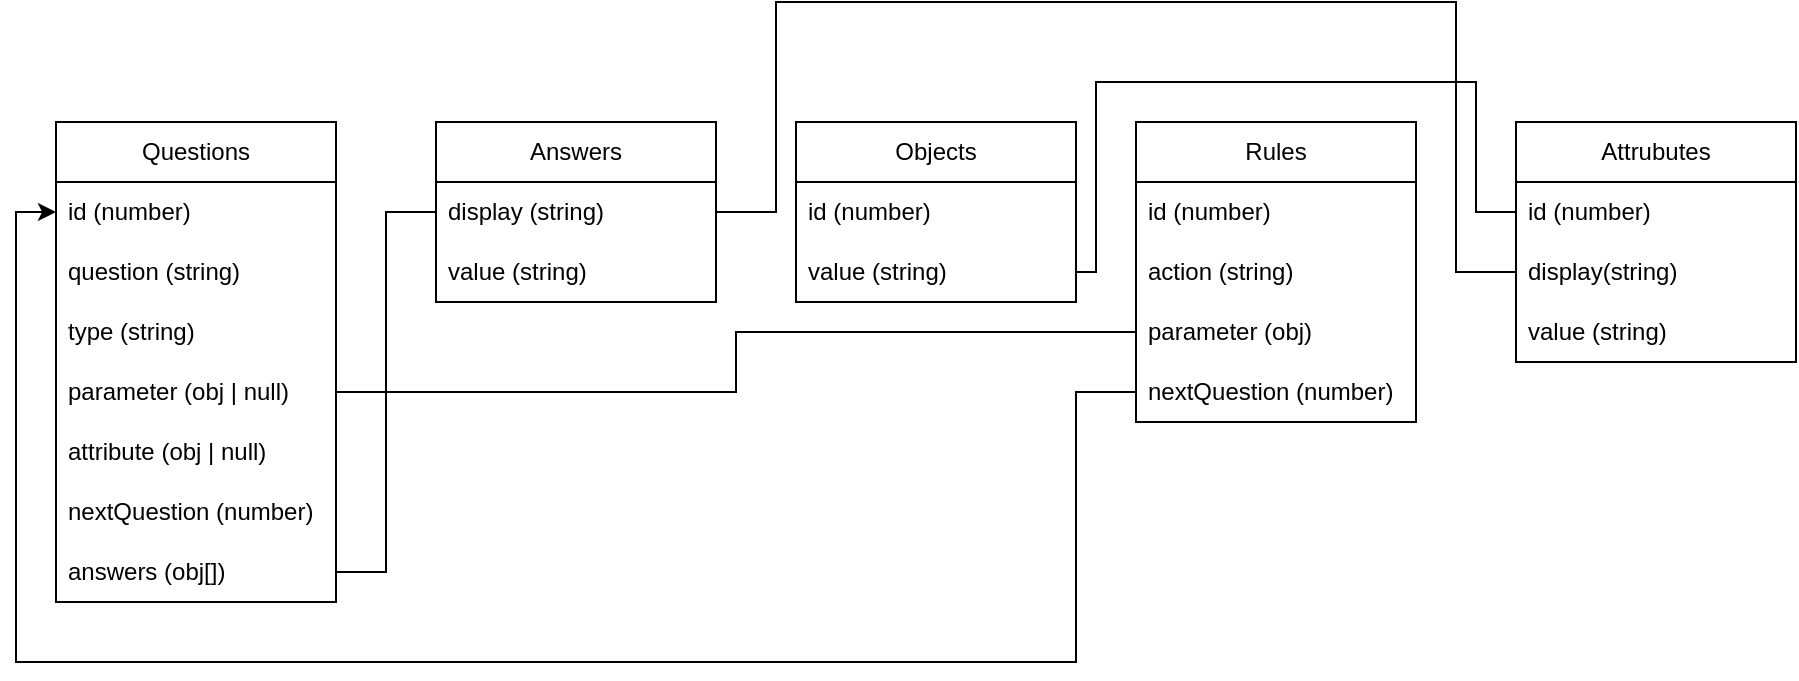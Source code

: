 <mxfile version="23.1.5" type="device">
  <diagram name="Страница — 1" id="GoDxC3lpzMU7eH-0yiMS">
    <mxGraphModel dx="1418" dy="427" grid="1" gridSize="10" guides="1" tooltips="1" connect="1" arrows="1" fold="1" page="1" pageScale="1" pageWidth="1169" pageHeight="827" math="0" shadow="0">
      <root>
        <mxCell id="0" />
        <mxCell id="1" parent="0" />
        <mxCell id="1d0KqCQ5_WZ8mcmmb2FH-1" value="Questions" style="swimlane;fontStyle=0;childLayout=stackLayout;horizontal=1;startSize=30;horizontalStack=0;resizeParent=1;resizeParentMax=0;resizeLast=0;collapsible=1;marginBottom=0;whiteSpace=wrap;html=1;" vertex="1" parent="1">
          <mxGeometry x="180" y="130" width="140" height="240" as="geometry" />
        </mxCell>
        <mxCell id="1d0KqCQ5_WZ8mcmmb2FH-2" value="id (number)" style="text;strokeColor=none;fillColor=none;align=left;verticalAlign=middle;spacingLeft=4;spacingRight=4;overflow=hidden;points=[[0,0.5],[1,0.5]];portConstraint=eastwest;rotatable=0;whiteSpace=wrap;html=1;" vertex="1" parent="1d0KqCQ5_WZ8mcmmb2FH-1">
          <mxGeometry y="30" width="140" height="30" as="geometry" />
        </mxCell>
        <mxCell id="1d0KqCQ5_WZ8mcmmb2FH-3" value="question (string)" style="text;strokeColor=none;fillColor=none;align=left;verticalAlign=middle;spacingLeft=4;spacingRight=4;overflow=hidden;points=[[0,0.5],[1,0.5]];portConstraint=eastwest;rotatable=0;whiteSpace=wrap;html=1;" vertex="1" parent="1d0KqCQ5_WZ8mcmmb2FH-1">
          <mxGeometry y="60" width="140" height="30" as="geometry" />
        </mxCell>
        <mxCell id="1d0KqCQ5_WZ8mcmmb2FH-4" value="type (string)" style="text;strokeColor=none;fillColor=none;align=left;verticalAlign=middle;spacingLeft=4;spacingRight=4;overflow=hidden;points=[[0,0.5],[1,0.5]];portConstraint=eastwest;rotatable=0;whiteSpace=wrap;html=1;" vertex="1" parent="1d0KqCQ5_WZ8mcmmb2FH-1">
          <mxGeometry y="90" width="140" height="30" as="geometry" />
        </mxCell>
        <mxCell id="1d0KqCQ5_WZ8mcmmb2FH-5" value="parameter (obj | null)" style="text;strokeColor=none;fillColor=none;align=left;verticalAlign=middle;spacingLeft=4;spacingRight=4;overflow=hidden;points=[[0,0.5],[1,0.5]];portConstraint=eastwest;rotatable=0;whiteSpace=wrap;html=1;" vertex="1" parent="1d0KqCQ5_WZ8mcmmb2FH-1">
          <mxGeometry y="120" width="140" height="30" as="geometry" />
        </mxCell>
        <mxCell id="1d0KqCQ5_WZ8mcmmb2FH-6" value="attribute (obj | null)" style="text;strokeColor=none;fillColor=none;align=left;verticalAlign=middle;spacingLeft=4;spacingRight=4;overflow=hidden;points=[[0,0.5],[1,0.5]];portConstraint=eastwest;rotatable=0;whiteSpace=wrap;html=1;" vertex="1" parent="1d0KqCQ5_WZ8mcmmb2FH-1">
          <mxGeometry y="150" width="140" height="30" as="geometry" />
        </mxCell>
        <mxCell id="1d0KqCQ5_WZ8mcmmb2FH-8" value="nextQuestion (number)" style="text;strokeColor=none;fillColor=none;align=left;verticalAlign=middle;spacingLeft=4;spacingRight=4;overflow=hidden;points=[[0,0.5],[1,0.5]];portConstraint=eastwest;rotatable=0;whiteSpace=wrap;html=1;" vertex="1" parent="1d0KqCQ5_WZ8mcmmb2FH-1">
          <mxGeometry y="180" width="140" height="30" as="geometry" />
        </mxCell>
        <mxCell id="1d0KqCQ5_WZ8mcmmb2FH-7" value="answers (obj[])" style="text;strokeColor=none;fillColor=none;align=left;verticalAlign=middle;spacingLeft=4;spacingRight=4;overflow=hidden;points=[[0,0.5],[1,0.5]];portConstraint=eastwest;rotatable=0;whiteSpace=wrap;html=1;" vertex="1" parent="1d0KqCQ5_WZ8mcmmb2FH-1">
          <mxGeometry y="210" width="140" height="30" as="geometry" />
        </mxCell>
        <mxCell id="1d0KqCQ5_WZ8mcmmb2FH-9" value="Answers" style="swimlane;fontStyle=0;childLayout=stackLayout;horizontal=1;startSize=30;horizontalStack=0;resizeParent=1;resizeParentMax=0;resizeLast=0;collapsible=1;marginBottom=0;whiteSpace=wrap;html=1;" vertex="1" parent="1">
          <mxGeometry x="370" y="130" width="140" height="90" as="geometry" />
        </mxCell>
        <mxCell id="1d0KqCQ5_WZ8mcmmb2FH-10" value="display (string)" style="text;strokeColor=none;fillColor=none;align=left;verticalAlign=middle;spacingLeft=4;spacingRight=4;overflow=hidden;points=[[0,0.5],[1,0.5]];portConstraint=eastwest;rotatable=0;whiteSpace=wrap;html=1;" vertex="1" parent="1d0KqCQ5_WZ8mcmmb2FH-9">
          <mxGeometry y="30" width="140" height="30" as="geometry" />
        </mxCell>
        <mxCell id="1d0KqCQ5_WZ8mcmmb2FH-11" value="value (string)" style="text;strokeColor=none;fillColor=none;align=left;verticalAlign=middle;spacingLeft=4;spacingRight=4;overflow=hidden;points=[[0,0.5],[1,0.5]];portConstraint=eastwest;rotatable=0;whiteSpace=wrap;html=1;" vertex="1" parent="1d0KqCQ5_WZ8mcmmb2FH-9">
          <mxGeometry y="60" width="140" height="30" as="geometry" />
        </mxCell>
        <mxCell id="1d0KqCQ5_WZ8mcmmb2FH-13" style="edgeStyle=orthogonalEdgeStyle;rounded=0;orthogonalLoop=1;jettySize=auto;html=1;entryX=0;entryY=0.5;entryDx=0;entryDy=0;endArrow=none;endFill=0;" edge="1" parent="1" source="1d0KqCQ5_WZ8mcmmb2FH-7" target="1d0KqCQ5_WZ8mcmmb2FH-10">
          <mxGeometry relative="1" as="geometry" />
        </mxCell>
        <mxCell id="1d0KqCQ5_WZ8mcmmb2FH-14" value="Objects" style="swimlane;fontStyle=0;childLayout=stackLayout;horizontal=1;startSize=30;horizontalStack=0;resizeParent=1;resizeParentMax=0;resizeLast=0;collapsible=1;marginBottom=0;whiteSpace=wrap;html=1;" vertex="1" parent="1">
          <mxGeometry x="550" y="130" width="140" height="90" as="geometry" />
        </mxCell>
        <mxCell id="1d0KqCQ5_WZ8mcmmb2FH-15" value="id (number)" style="text;strokeColor=none;fillColor=none;align=left;verticalAlign=middle;spacingLeft=4;spacingRight=4;overflow=hidden;points=[[0,0.5],[1,0.5]];portConstraint=eastwest;rotatable=0;whiteSpace=wrap;html=1;" vertex="1" parent="1d0KqCQ5_WZ8mcmmb2FH-14">
          <mxGeometry y="30" width="140" height="30" as="geometry" />
        </mxCell>
        <mxCell id="1d0KqCQ5_WZ8mcmmb2FH-16" value="value (string)" style="text;strokeColor=none;fillColor=none;align=left;verticalAlign=middle;spacingLeft=4;spacingRight=4;overflow=hidden;points=[[0,0.5],[1,0.5]];portConstraint=eastwest;rotatable=0;whiteSpace=wrap;html=1;" vertex="1" parent="1d0KqCQ5_WZ8mcmmb2FH-14">
          <mxGeometry y="60" width="140" height="30" as="geometry" />
        </mxCell>
        <mxCell id="1d0KqCQ5_WZ8mcmmb2FH-17" value="Rules" style="swimlane;fontStyle=0;childLayout=stackLayout;horizontal=1;startSize=30;horizontalStack=0;resizeParent=1;resizeParentMax=0;resizeLast=0;collapsible=1;marginBottom=0;whiteSpace=wrap;html=1;" vertex="1" parent="1">
          <mxGeometry x="720" y="130" width="140" height="150" as="geometry" />
        </mxCell>
        <mxCell id="1d0KqCQ5_WZ8mcmmb2FH-18" value="id (number)" style="text;strokeColor=none;fillColor=none;align=left;verticalAlign=middle;spacingLeft=4;spacingRight=4;overflow=hidden;points=[[0,0.5],[1,0.5]];portConstraint=eastwest;rotatable=0;whiteSpace=wrap;html=1;" vertex="1" parent="1d0KqCQ5_WZ8mcmmb2FH-17">
          <mxGeometry y="30" width="140" height="30" as="geometry" />
        </mxCell>
        <mxCell id="1d0KqCQ5_WZ8mcmmb2FH-19" value="action (string)" style="text;strokeColor=none;fillColor=none;align=left;verticalAlign=middle;spacingLeft=4;spacingRight=4;overflow=hidden;points=[[0,0.5],[1,0.5]];portConstraint=eastwest;rotatable=0;whiteSpace=wrap;html=1;" vertex="1" parent="1d0KqCQ5_WZ8mcmmb2FH-17">
          <mxGeometry y="60" width="140" height="30" as="geometry" />
        </mxCell>
        <mxCell id="1d0KqCQ5_WZ8mcmmb2FH-20" value="parameter (obj)" style="text;strokeColor=none;fillColor=none;align=left;verticalAlign=middle;spacingLeft=4;spacingRight=4;overflow=hidden;points=[[0,0.5],[1,0.5]];portConstraint=eastwest;rotatable=0;whiteSpace=wrap;html=1;" vertex="1" parent="1d0KqCQ5_WZ8mcmmb2FH-17">
          <mxGeometry y="90" width="140" height="30" as="geometry" />
        </mxCell>
        <mxCell id="1d0KqCQ5_WZ8mcmmb2FH-21" value="nextQuestion (number)" style="text;strokeColor=none;fillColor=none;align=left;verticalAlign=middle;spacingLeft=4;spacingRight=4;overflow=hidden;points=[[0,0.5],[1,0.5]];portConstraint=eastwest;rotatable=0;whiteSpace=wrap;html=1;" vertex="1" parent="1d0KqCQ5_WZ8mcmmb2FH-17">
          <mxGeometry y="120" width="140" height="30" as="geometry" />
        </mxCell>
        <mxCell id="1d0KqCQ5_WZ8mcmmb2FH-22" value="Attrubutes" style="swimlane;fontStyle=0;childLayout=stackLayout;horizontal=1;startSize=30;horizontalStack=0;resizeParent=1;resizeParentMax=0;resizeLast=0;collapsible=1;marginBottom=0;whiteSpace=wrap;html=1;" vertex="1" parent="1">
          <mxGeometry x="910" y="130" width="140" height="120" as="geometry" />
        </mxCell>
        <mxCell id="1d0KqCQ5_WZ8mcmmb2FH-23" value="id (number)" style="text;strokeColor=none;fillColor=none;align=left;verticalAlign=middle;spacingLeft=4;spacingRight=4;overflow=hidden;points=[[0,0.5],[1,0.5]];portConstraint=eastwest;rotatable=0;whiteSpace=wrap;html=1;" vertex="1" parent="1d0KqCQ5_WZ8mcmmb2FH-22">
          <mxGeometry y="30" width="140" height="30" as="geometry" />
        </mxCell>
        <mxCell id="1d0KqCQ5_WZ8mcmmb2FH-24" value="display(string)" style="text;strokeColor=none;fillColor=none;align=left;verticalAlign=middle;spacingLeft=4;spacingRight=4;overflow=hidden;points=[[0,0.5],[1,0.5]];portConstraint=eastwest;rotatable=0;whiteSpace=wrap;html=1;" vertex="1" parent="1d0KqCQ5_WZ8mcmmb2FH-22">
          <mxGeometry y="60" width="140" height="30" as="geometry" />
        </mxCell>
        <mxCell id="1d0KqCQ5_WZ8mcmmb2FH-25" value="value (string)" style="text;strokeColor=none;fillColor=none;align=left;verticalAlign=middle;spacingLeft=4;spacingRight=4;overflow=hidden;points=[[0,0.5],[1,0.5]];portConstraint=eastwest;rotatable=0;whiteSpace=wrap;html=1;" vertex="1" parent="1d0KqCQ5_WZ8mcmmb2FH-22">
          <mxGeometry y="90" width="140" height="30" as="geometry" />
        </mxCell>
        <mxCell id="1d0KqCQ5_WZ8mcmmb2FH-28" style="edgeStyle=orthogonalEdgeStyle;rounded=0;orthogonalLoop=1;jettySize=auto;html=1;entryX=1;entryY=0.5;entryDx=0;entryDy=0;endArrow=none;endFill=0;" edge="1" parent="1" source="1d0KqCQ5_WZ8mcmmb2FH-20" target="1d0KqCQ5_WZ8mcmmb2FH-5">
          <mxGeometry relative="1" as="geometry" />
        </mxCell>
        <mxCell id="1d0KqCQ5_WZ8mcmmb2FH-29" style="edgeStyle=orthogonalEdgeStyle;rounded=0;orthogonalLoop=1;jettySize=auto;html=1;entryX=0;entryY=0.5;entryDx=0;entryDy=0;endArrow=none;endFill=0;" edge="1" parent="1" source="1d0KqCQ5_WZ8mcmmb2FH-16" target="1d0KqCQ5_WZ8mcmmb2FH-23">
          <mxGeometry relative="1" as="geometry">
            <Array as="points">
              <mxPoint x="700" y="205" />
              <mxPoint x="700" y="110" />
              <mxPoint x="890" y="110" />
              <mxPoint x="890" y="175" />
            </Array>
          </mxGeometry>
        </mxCell>
        <mxCell id="1d0KqCQ5_WZ8mcmmb2FH-30" style="edgeStyle=orthogonalEdgeStyle;rounded=0;orthogonalLoop=1;jettySize=auto;html=1;entryX=1;entryY=0.5;entryDx=0;entryDy=0;exitX=0;exitY=0.5;exitDx=0;exitDy=0;endArrow=none;endFill=0;" edge="1" parent="1" source="1d0KqCQ5_WZ8mcmmb2FH-24" target="1d0KqCQ5_WZ8mcmmb2FH-10">
          <mxGeometry relative="1" as="geometry">
            <Array as="points">
              <mxPoint x="880" y="205" />
              <mxPoint x="880" y="70" />
              <mxPoint x="540" y="70" />
              <mxPoint x="540" y="175" />
            </Array>
          </mxGeometry>
        </mxCell>
        <mxCell id="1d0KqCQ5_WZ8mcmmb2FH-31" style="edgeStyle=orthogonalEdgeStyle;rounded=0;orthogonalLoop=1;jettySize=auto;html=1;entryX=0;entryY=0.5;entryDx=0;entryDy=0;" edge="1" parent="1" source="1d0KqCQ5_WZ8mcmmb2FH-21" target="1d0KqCQ5_WZ8mcmmb2FH-2">
          <mxGeometry relative="1" as="geometry">
            <Array as="points">
              <mxPoint x="690" y="265" />
              <mxPoint x="690" y="400" />
              <mxPoint x="160" y="400" />
              <mxPoint x="160" y="175" />
            </Array>
          </mxGeometry>
        </mxCell>
      </root>
    </mxGraphModel>
  </diagram>
</mxfile>

